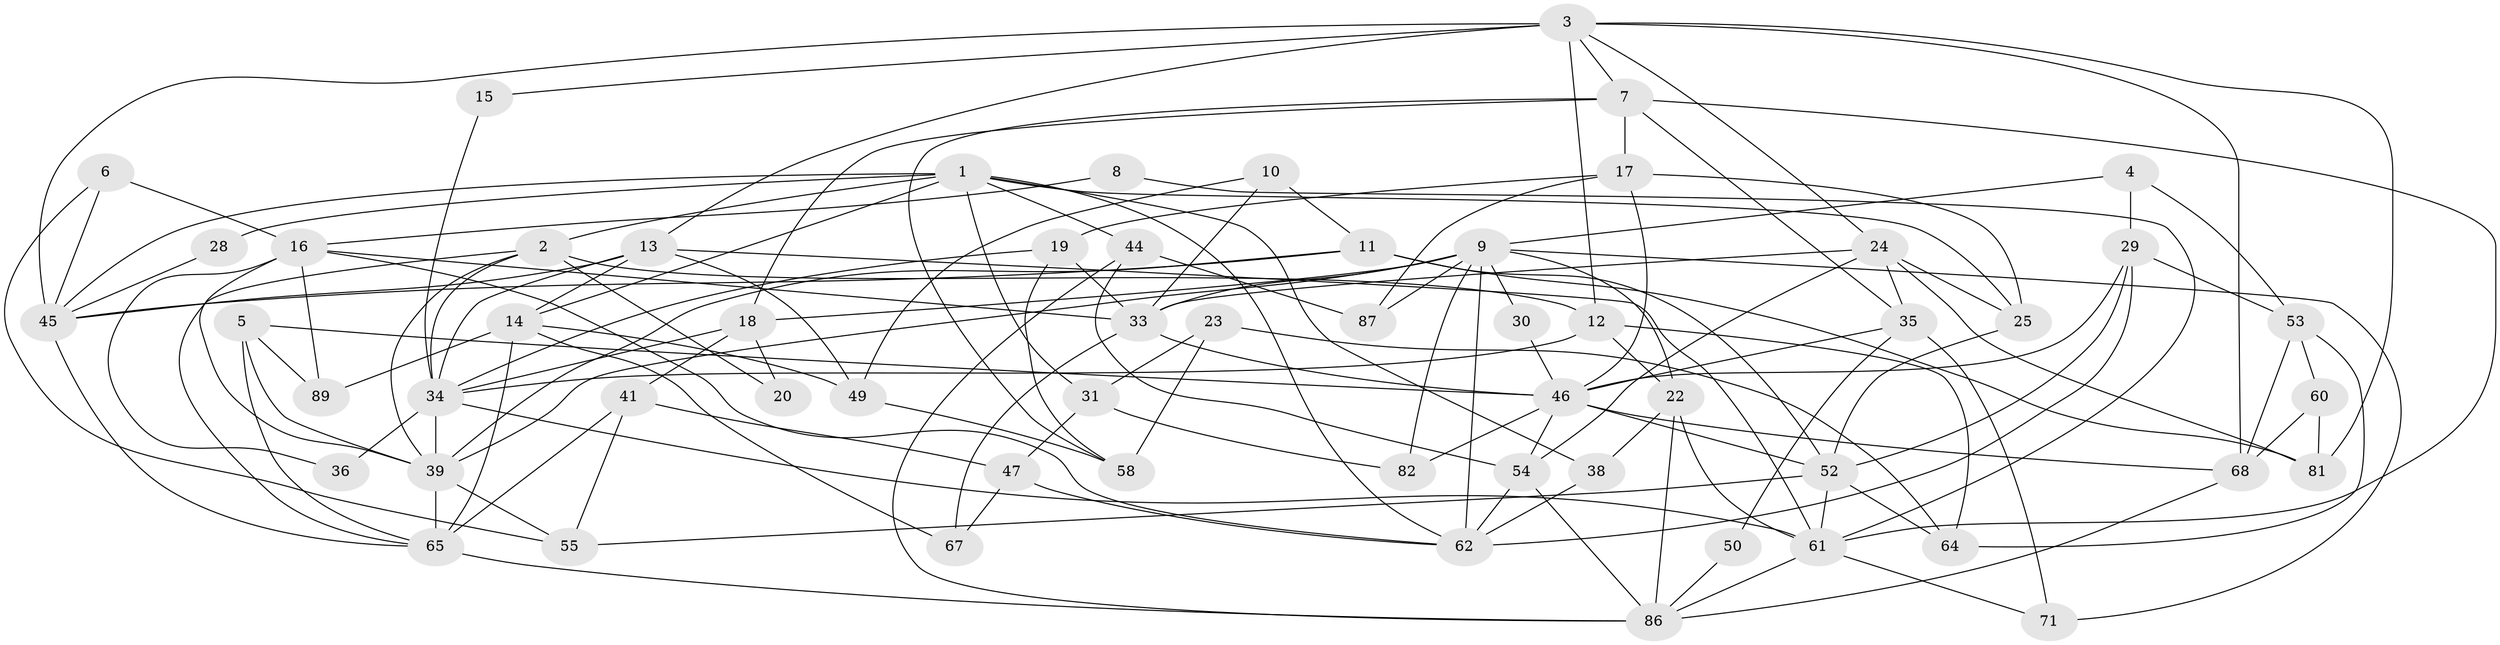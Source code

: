 // Generated by graph-tools (version 1.1) at 2025/23/03/03/25 07:23:56]
// undirected, 59 vertices, 143 edges
graph export_dot {
graph [start="1"]
  node [color=gray90,style=filled];
  1 [super="+51"];
  2 [super="+37"];
  3 [super="+78"];
  4 [super="+43"];
  5;
  6;
  7 [super="+90"];
  8;
  9 [super="+32"];
  10 [super="+76"];
  11 [super="+40"];
  12 [super="+74"];
  13 [super="+80"];
  14 [super="+42"];
  15;
  16 [super="+21"];
  17 [super="+26"];
  18 [super="+27"];
  19;
  20;
  22;
  23;
  24 [super="+75"];
  25;
  28;
  29;
  30;
  31;
  33 [super="+70"];
  34 [super="+48"];
  35 [super="+57"];
  36;
  38;
  39 [super="+59"];
  41;
  44 [super="+63"];
  45 [super="+56"];
  46 [super="+85"];
  47;
  49;
  50;
  52 [super="+66"];
  53 [super="+79"];
  54;
  55 [super="+84"];
  58 [super="+69"];
  60;
  61 [super="+73"];
  62 [super="+72"];
  64;
  65 [super="+77"];
  67;
  68 [super="+83"];
  71;
  81;
  82;
  86 [super="+88"];
  87;
  89;
  1 -- 45;
  1 -- 25;
  1 -- 31;
  1 -- 38;
  1 -- 44;
  1 -- 62;
  1 -- 28;
  1 -- 14;
  1 -- 2;
  2 -- 34;
  2 -- 20;
  2 -- 39;
  2 -- 12;
  2 -- 65;
  3 -- 12;
  3 -- 81;
  3 -- 13;
  3 -- 15;
  3 -- 45 [weight=2];
  3 -- 68;
  3 -- 24;
  3 -- 7;
  4 -- 29;
  4 -- 9;
  4 -- 53;
  5 -- 65;
  5 -- 89;
  5 -- 39;
  5 -- 46;
  6 -- 45;
  6 -- 55;
  6 -- 16;
  7 -- 61;
  7 -- 35;
  7 -- 18;
  7 -- 17;
  7 -- 58;
  8 -- 16;
  8 -- 61;
  9 -- 33 [weight=2];
  9 -- 39;
  9 -- 18;
  9 -- 62;
  9 -- 71;
  9 -- 82;
  9 -- 87;
  9 -- 22;
  9 -- 30;
  10 -- 49;
  10 -- 11;
  10 -- 33;
  11 -- 52;
  11 -- 81;
  11 -- 45;
  11 -- 39;
  12 -- 22;
  12 -- 64;
  12 -- 34;
  13 -- 49;
  13 -- 45;
  13 -- 34;
  13 -- 14;
  13 -- 61;
  14 -- 67;
  14 -- 89;
  14 -- 65;
  14 -- 49;
  15 -- 34;
  16 -- 89;
  16 -- 36;
  16 -- 39;
  16 -- 33;
  16 -- 62;
  17 -- 25;
  17 -- 19;
  17 -- 46;
  17 -- 87;
  18 -- 20;
  18 -- 41;
  18 -- 34;
  19 -- 34;
  19 -- 58;
  19 -- 33;
  22 -- 38;
  22 -- 86;
  22 -- 61;
  23 -- 31;
  23 -- 64;
  23 -- 58;
  24 -- 54;
  24 -- 81;
  24 -- 35;
  24 -- 25;
  24 -- 33;
  25 -- 52;
  28 -- 45;
  29 -- 46;
  29 -- 52;
  29 -- 62;
  29 -- 53;
  30 -- 46;
  31 -- 82;
  31 -- 47;
  33 -- 46;
  33 -- 67;
  34 -- 36;
  34 -- 39;
  34 -- 61;
  35 -- 50;
  35 -- 71;
  35 -- 46;
  38 -- 62;
  39 -- 55;
  39 -- 65;
  41 -- 47;
  41 -- 55;
  41 -- 65;
  44 -- 54;
  44 -- 87;
  44 -- 86;
  45 -- 65;
  46 -- 54;
  46 -- 52;
  46 -- 68 [weight=2];
  46 -- 82;
  47 -- 62;
  47 -- 67;
  49 -- 58;
  50 -- 86;
  52 -- 64;
  52 -- 61;
  52 -- 55;
  53 -- 64;
  53 -- 60;
  53 -- 68;
  54 -- 62;
  54 -- 86;
  60 -- 68;
  60 -- 81;
  61 -- 86;
  61 -- 71;
  65 -- 86;
  68 -- 86;
}
